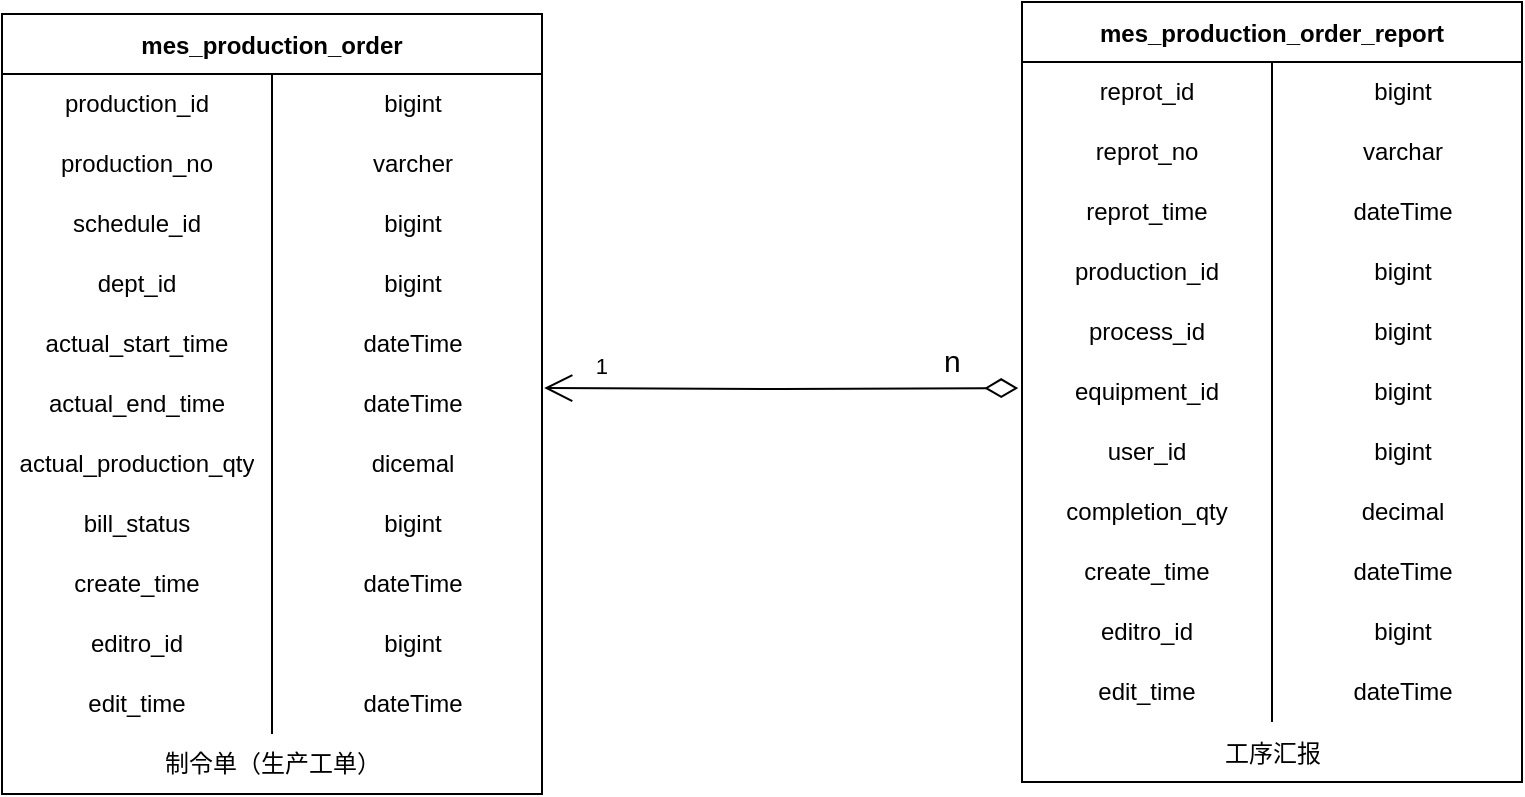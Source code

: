 <mxfile version="20.0.4" type="github">
  <diagram id="fy7ZwODoneq1_v7YV8ph" name="第 1 页">
    <mxGraphModel dx="1422" dy="786" grid="1" gridSize="10" guides="1" tooltips="1" connect="1" arrows="1" fold="1" page="1" pageScale="1" pageWidth="1654" pageHeight="2336" math="0" shadow="0">
      <root>
        <mxCell id="0" />
        <mxCell id="1" parent="0" />
        <mxCell id="3n4rUfWtmnFHEgng75o0-35" value="mes_production_order" style="shape=table;startSize=30;container=1;collapsible=0;childLayout=tableLayout;fixedRows=1;rowLines=0;fontStyle=1;" parent="1" vertex="1">
          <mxGeometry x="170" y="1130" width="270" height="390" as="geometry" />
        </mxCell>
        <mxCell id="3n4rUfWtmnFHEgng75o0-36" value="" style="shape=tableRow;horizontal=0;startSize=0;swimlaneHead=0;swimlaneBody=0;top=0;left=0;bottom=0;right=0;collapsible=0;dropTarget=0;fillColor=none;points=[[0,0.5],[1,0.5]];portConstraint=eastwest;" parent="3n4rUfWtmnFHEgng75o0-35" vertex="1">
          <mxGeometry y="30" width="270" height="30" as="geometry" />
        </mxCell>
        <mxCell id="3n4rUfWtmnFHEgng75o0-37" value="production_id" style="shape=partialRectangle;html=1;whiteSpace=wrap;connectable=0;fillColor=none;top=0;left=0;bottom=0;right=0;overflow=hidden;pointerEvents=1;" parent="3n4rUfWtmnFHEgng75o0-36" vertex="1">
          <mxGeometry width="135" height="30" as="geometry">
            <mxRectangle width="135" height="30" as="alternateBounds" />
          </mxGeometry>
        </mxCell>
        <mxCell id="3n4rUfWtmnFHEgng75o0-38" value="bigint" style="shape=partialRectangle;html=1;whiteSpace=wrap;connectable=0;fillColor=none;top=0;left=0;bottom=0;right=0;align=center;spacingLeft=6;overflow=hidden;" parent="3n4rUfWtmnFHEgng75o0-36" vertex="1">
          <mxGeometry x="135" width="135" height="30" as="geometry">
            <mxRectangle width="135" height="30" as="alternateBounds" />
          </mxGeometry>
        </mxCell>
        <mxCell id="3n4rUfWtmnFHEgng75o0-39" value="" style="shape=tableRow;horizontal=0;startSize=0;swimlaneHead=0;swimlaneBody=0;top=0;left=0;bottom=0;right=0;collapsible=0;dropTarget=0;fillColor=none;points=[[0,0.5],[1,0.5]];portConstraint=eastwest;" parent="3n4rUfWtmnFHEgng75o0-35" vertex="1">
          <mxGeometry y="60" width="270" height="30" as="geometry" />
        </mxCell>
        <mxCell id="3n4rUfWtmnFHEgng75o0-40" value="production_no" style="shape=partialRectangle;html=1;whiteSpace=wrap;connectable=0;fillColor=none;top=0;left=0;bottom=0;right=0;overflow=hidden;" parent="3n4rUfWtmnFHEgng75o0-39" vertex="1">
          <mxGeometry width="135" height="30" as="geometry">
            <mxRectangle width="135" height="30" as="alternateBounds" />
          </mxGeometry>
        </mxCell>
        <mxCell id="3n4rUfWtmnFHEgng75o0-41" value="varcher" style="shape=partialRectangle;html=1;whiteSpace=wrap;connectable=0;fillColor=none;top=0;left=0;bottom=0;right=0;align=center;spacingLeft=6;overflow=hidden;" parent="3n4rUfWtmnFHEgng75o0-39" vertex="1">
          <mxGeometry x="135" width="135" height="30" as="geometry">
            <mxRectangle width="135" height="30" as="alternateBounds" />
          </mxGeometry>
        </mxCell>
        <mxCell id="3n4rUfWtmnFHEgng75o0-42" value="" style="shape=tableRow;horizontal=0;startSize=0;swimlaneHead=0;swimlaneBody=0;top=0;left=0;bottom=0;right=0;collapsible=0;dropTarget=0;fillColor=none;points=[[0,0.5],[1,0.5]];portConstraint=eastwest;" parent="3n4rUfWtmnFHEgng75o0-35" vertex="1">
          <mxGeometry y="90" width="270" height="30" as="geometry" />
        </mxCell>
        <mxCell id="3n4rUfWtmnFHEgng75o0-43" value="schedule_id" style="shape=partialRectangle;html=1;whiteSpace=wrap;connectable=0;fillColor=none;top=0;left=0;bottom=0;right=0;overflow=hidden;" parent="3n4rUfWtmnFHEgng75o0-42" vertex="1">
          <mxGeometry width="135" height="30" as="geometry">
            <mxRectangle width="135" height="30" as="alternateBounds" />
          </mxGeometry>
        </mxCell>
        <mxCell id="3n4rUfWtmnFHEgng75o0-44" value="bigint" style="shape=partialRectangle;html=1;whiteSpace=wrap;connectable=0;fillColor=none;top=0;left=0;bottom=0;right=0;align=center;spacingLeft=6;overflow=hidden;" parent="3n4rUfWtmnFHEgng75o0-42" vertex="1">
          <mxGeometry x="135" width="135" height="30" as="geometry">
            <mxRectangle width="135" height="30" as="alternateBounds" />
          </mxGeometry>
        </mxCell>
        <mxCell id="3n4rUfWtmnFHEgng75o0-45" style="shape=tableRow;horizontal=0;startSize=0;swimlaneHead=0;swimlaneBody=0;top=0;left=0;bottom=0;right=0;collapsible=0;dropTarget=0;fillColor=none;points=[[0,0.5],[1,0.5]];portConstraint=eastwest;" parent="3n4rUfWtmnFHEgng75o0-35" vertex="1">
          <mxGeometry y="120" width="270" height="30" as="geometry" />
        </mxCell>
        <mxCell id="3n4rUfWtmnFHEgng75o0-46" value="dept_id" style="shape=partialRectangle;html=1;whiteSpace=wrap;connectable=0;fillColor=none;top=0;left=0;bottom=0;right=0;overflow=hidden;" parent="3n4rUfWtmnFHEgng75o0-45" vertex="1">
          <mxGeometry width="135" height="30" as="geometry">
            <mxRectangle width="135" height="30" as="alternateBounds" />
          </mxGeometry>
        </mxCell>
        <mxCell id="3n4rUfWtmnFHEgng75o0-47" value="bigint" style="shape=partialRectangle;html=1;whiteSpace=wrap;connectable=0;fillColor=none;top=0;left=0;bottom=0;right=0;align=center;spacingLeft=6;overflow=hidden;" parent="3n4rUfWtmnFHEgng75o0-45" vertex="1">
          <mxGeometry x="135" width="135" height="30" as="geometry">
            <mxRectangle width="135" height="30" as="alternateBounds" />
          </mxGeometry>
        </mxCell>
        <mxCell id="3n4rUfWtmnFHEgng75o0-48" style="shape=tableRow;horizontal=0;startSize=0;swimlaneHead=0;swimlaneBody=0;top=0;left=0;bottom=0;right=0;collapsible=0;dropTarget=0;fillColor=none;points=[[0,0.5],[1,0.5]];portConstraint=eastwest;" parent="3n4rUfWtmnFHEgng75o0-35" vertex="1">
          <mxGeometry y="150" width="270" height="30" as="geometry" />
        </mxCell>
        <mxCell id="3n4rUfWtmnFHEgng75o0-49" value="actual_start_time" style="shape=partialRectangle;html=1;whiteSpace=wrap;connectable=0;fillColor=none;top=0;left=0;bottom=0;right=0;overflow=hidden;" parent="3n4rUfWtmnFHEgng75o0-48" vertex="1">
          <mxGeometry width="135" height="30" as="geometry">
            <mxRectangle width="135" height="30" as="alternateBounds" />
          </mxGeometry>
        </mxCell>
        <mxCell id="3n4rUfWtmnFHEgng75o0-50" value="dateTime" style="shape=partialRectangle;html=1;whiteSpace=wrap;connectable=0;fillColor=none;top=0;left=0;bottom=0;right=0;align=center;spacingLeft=6;overflow=hidden;" parent="3n4rUfWtmnFHEgng75o0-48" vertex="1">
          <mxGeometry x="135" width="135" height="30" as="geometry">
            <mxRectangle width="135" height="30" as="alternateBounds" />
          </mxGeometry>
        </mxCell>
        <mxCell id="3n4rUfWtmnFHEgng75o0-51" style="shape=tableRow;horizontal=0;startSize=0;swimlaneHead=0;swimlaneBody=0;top=0;left=0;bottom=0;right=0;collapsible=0;dropTarget=0;fillColor=none;points=[[0,0.5],[1,0.5]];portConstraint=eastwest;" parent="3n4rUfWtmnFHEgng75o0-35" vertex="1">
          <mxGeometry y="180" width="270" height="30" as="geometry" />
        </mxCell>
        <mxCell id="3n4rUfWtmnFHEgng75o0-52" value="actual_end_time" style="shape=partialRectangle;html=1;whiteSpace=wrap;connectable=0;fillColor=none;top=0;left=0;bottom=0;right=0;overflow=hidden;" parent="3n4rUfWtmnFHEgng75o0-51" vertex="1">
          <mxGeometry width="135" height="30" as="geometry">
            <mxRectangle width="135" height="30" as="alternateBounds" />
          </mxGeometry>
        </mxCell>
        <mxCell id="3n4rUfWtmnFHEgng75o0-53" value="dateTime" style="shape=partialRectangle;html=1;whiteSpace=wrap;connectable=0;fillColor=none;top=0;left=0;bottom=0;right=0;align=center;spacingLeft=6;overflow=hidden;" parent="3n4rUfWtmnFHEgng75o0-51" vertex="1">
          <mxGeometry x="135" width="135" height="30" as="geometry">
            <mxRectangle width="135" height="30" as="alternateBounds" />
          </mxGeometry>
        </mxCell>
        <mxCell id="3n4rUfWtmnFHEgng75o0-54" style="shape=tableRow;horizontal=0;startSize=0;swimlaneHead=0;swimlaneBody=0;top=0;left=0;bottom=0;right=0;collapsible=0;dropTarget=0;fillColor=none;points=[[0,0.5],[1,0.5]];portConstraint=eastwest;" parent="3n4rUfWtmnFHEgng75o0-35" vertex="1">
          <mxGeometry y="210" width="270" height="30" as="geometry" />
        </mxCell>
        <mxCell id="3n4rUfWtmnFHEgng75o0-55" value="actual_production_qty" style="shape=partialRectangle;html=1;whiteSpace=wrap;connectable=0;fillColor=none;top=0;left=0;bottom=0;right=0;overflow=hidden;" parent="3n4rUfWtmnFHEgng75o0-54" vertex="1">
          <mxGeometry width="135" height="30" as="geometry">
            <mxRectangle width="135" height="30" as="alternateBounds" />
          </mxGeometry>
        </mxCell>
        <mxCell id="3n4rUfWtmnFHEgng75o0-56" value="dicemal" style="shape=partialRectangle;html=1;whiteSpace=wrap;connectable=0;fillColor=none;top=0;left=0;bottom=0;right=0;align=center;spacingLeft=6;overflow=hidden;" parent="3n4rUfWtmnFHEgng75o0-54" vertex="1">
          <mxGeometry x="135" width="135" height="30" as="geometry">
            <mxRectangle width="135" height="30" as="alternateBounds" />
          </mxGeometry>
        </mxCell>
        <mxCell id="3n4rUfWtmnFHEgng75o0-57" style="shape=tableRow;horizontal=0;startSize=0;swimlaneHead=0;swimlaneBody=0;top=0;left=0;bottom=0;right=0;collapsible=0;dropTarget=0;fillColor=none;points=[[0,0.5],[1,0.5]];portConstraint=eastwest;" parent="3n4rUfWtmnFHEgng75o0-35" vertex="1">
          <mxGeometry y="240" width="270" height="30" as="geometry" />
        </mxCell>
        <mxCell id="3n4rUfWtmnFHEgng75o0-58" value="bill_status" style="shape=partialRectangle;html=1;whiteSpace=wrap;connectable=0;fillColor=none;top=0;left=0;bottom=0;right=0;overflow=hidden;" parent="3n4rUfWtmnFHEgng75o0-57" vertex="1">
          <mxGeometry width="135" height="30" as="geometry">
            <mxRectangle width="135" height="30" as="alternateBounds" />
          </mxGeometry>
        </mxCell>
        <mxCell id="3n4rUfWtmnFHEgng75o0-59" value="bigint" style="shape=partialRectangle;html=1;whiteSpace=wrap;connectable=0;fillColor=none;top=0;left=0;bottom=0;right=0;align=center;spacingLeft=6;overflow=hidden;" parent="3n4rUfWtmnFHEgng75o0-57" vertex="1">
          <mxGeometry x="135" width="135" height="30" as="geometry">
            <mxRectangle width="135" height="30" as="alternateBounds" />
          </mxGeometry>
        </mxCell>
        <mxCell id="3n4rUfWtmnFHEgng75o0-60" style="shape=tableRow;horizontal=0;startSize=0;swimlaneHead=0;swimlaneBody=0;top=0;left=0;bottom=0;right=0;collapsible=0;dropTarget=0;fillColor=none;points=[[0,0.5],[1,0.5]];portConstraint=eastwest;" parent="3n4rUfWtmnFHEgng75o0-35" vertex="1">
          <mxGeometry y="270" width="270" height="30" as="geometry" />
        </mxCell>
        <mxCell id="3n4rUfWtmnFHEgng75o0-61" value="create_time" style="shape=partialRectangle;html=1;whiteSpace=wrap;connectable=0;fillColor=none;top=0;left=0;bottom=0;right=0;overflow=hidden;" parent="3n4rUfWtmnFHEgng75o0-60" vertex="1">
          <mxGeometry width="135" height="30" as="geometry">
            <mxRectangle width="135" height="30" as="alternateBounds" />
          </mxGeometry>
        </mxCell>
        <mxCell id="3n4rUfWtmnFHEgng75o0-62" value="dateTime" style="shape=partialRectangle;html=1;whiteSpace=wrap;connectable=0;fillColor=none;top=0;left=0;bottom=0;right=0;align=center;spacingLeft=6;overflow=hidden;" parent="3n4rUfWtmnFHEgng75o0-60" vertex="1">
          <mxGeometry x="135" width="135" height="30" as="geometry">
            <mxRectangle width="135" height="30" as="alternateBounds" />
          </mxGeometry>
        </mxCell>
        <mxCell id="3n4rUfWtmnFHEgng75o0-63" style="shape=tableRow;horizontal=0;startSize=0;swimlaneHead=0;swimlaneBody=0;top=0;left=0;bottom=0;right=0;collapsible=0;dropTarget=0;fillColor=none;points=[[0,0.5],[1,0.5]];portConstraint=eastwest;" parent="3n4rUfWtmnFHEgng75o0-35" vertex="1">
          <mxGeometry y="300" width="270" height="30" as="geometry" />
        </mxCell>
        <mxCell id="3n4rUfWtmnFHEgng75o0-64" value="editro_id" style="shape=partialRectangle;html=1;whiteSpace=wrap;connectable=0;fillColor=none;top=0;left=0;bottom=0;right=0;overflow=hidden;" parent="3n4rUfWtmnFHEgng75o0-63" vertex="1">
          <mxGeometry width="135" height="30" as="geometry">
            <mxRectangle width="135" height="30" as="alternateBounds" />
          </mxGeometry>
        </mxCell>
        <mxCell id="3n4rUfWtmnFHEgng75o0-65" value="bigint" style="shape=partialRectangle;html=1;whiteSpace=wrap;connectable=0;fillColor=none;top=0;left=0;bottom=0;right=0;align=center;spacingLeft=6;overflow=hidden;" parent="3n4rUfWtmnFHEgng75o0-63" vertex="1">
          <mxGeometry x="135" width="135" height="30" as="geometry">
            <mxRectangle width="135" height="30" as="alternateBounds" />
          </mxGeometry>
        </mxCell>
        <mxCell id="3n4rUfWtmnFHEgng75o0-66" style="shape=tableRow;horizontal=0;startSize=0;swimlaneHead=0;swimlaneBody=0;top=0;left=0;bottom=0;right=0;collapsible=0;dropTarget=0;fillColor=none;points=[[0,0.5],[1,0.5]];portConstraint=eastwest;" parent="3n4rUfWtmnFHEgng75o0-35" vertex="1">
          <mxGeometry y="330" width="270" height="30" as="geometry" />
        </mxCell>
        <mxCell id="3n4rUfWtmnFHEgng75o0-67" value="edit_time" style="shape=partialRectangle;html=1;whiteSpace=wrap;connectable=0;fillColor=none;top=0;left=0;bottom=0;right=0;overflow=hidden;" parent="3n4rUfWtmnFHEgng75o0-66" vertex="1">
          <mxGeometry width="135" height="30" as="geometry">
            <mxRectangle width="135" height="30" as="alternateBounds" />
          </mxGeometry>
        </mxCell>
        <mxCell id="3n4rUfWtmnFHEgng75o0-68" value="dateTime" style="shape=partialRectangle;html=1;whiteSpace=wrap;connectable=0;fillColor=none;top=0;left=0;bottom=0;right=0;align=center;spacingLeft=6;overflow=hidden;" parent="3n4rUfWtmnFHEgng75o0-66" vertex="1">
          <mxGeometry x="135" width="135" height="30" as="geometry">
            <mxRectangle width="135" height="30" as="alternateBounds" />
          </mxGeometry>
        </mxCell>
        <mxCell id="3n4rUfWtmnFHEgng75o0-69" value="制令单（生产工单）" style="text;html=1;align=center;verticalAlign=middle;resizable=0;points=[];autosize=1;strokeColor=none;fillColor=none;" parent="1" vertex="1">
          <mxGeometry x="240" y="1490" width="130" height="30" as="geometry" />
        </mxCell>
        <mxCell id="3n4rUfWtmnFHEgng75o0-111" value="" style="endArrow=open;html=1;endSize=12;startArrow=diamondThin;startSize=14;startFill=0;edgeStyle=orthogonalEdgeStyle;rounded=0;exitX=0.01;exitY=0.067;exitDx=0;exitDy=0;exitPerimeter=0;entryX=1.004;entryY=0.233;entryDx=0;entryDy=0;entryPerimeter=0;" parent="1" target="3n4rUfWtmnFHEgng75o0-51" edge="1">
          <mxGeometry relative="1" as="geometry">
            <mxPoint x="678.1" y="1317.01" as="sourcePoint" />
            <mxPoint x="665" y="1320" as="targetPoint" />
          </mxGeometry>
        </mxCell>
        <mxCell id="3n4rUfWtmnFHEgng75o0-112" value="n" style="edgeLabel;resizable=0;html=1;align=left;verticalAlign=top;fontSize=15;" parent="3n4rUfWtmnFHEgng75o0-111" connectable="0" vertex="1">
          <mxGeometry x="-1" relative="1" as="geometry">
            <mxPoint x="-39" y="-29" as="offset" />
          </mxGeometry>
        </mxCell>
        <mxCell id="3n4rUfWtmnFHEgng75o0-113" value="1" style="edgeLabel;resizable=0;html=1;align=right;verticalAlign=top;" parent="3n4rUfWtmnFHEgng75o0-111" connectable="0" vertex="1">
          <mxGeometry x="1" relative="1" as="geometry">
            <mxPoint x="32" y="-24" as="offset" />
          </mxGeometry>
        </mxCell>
        <mxCell id="3n4rUfWtmnFHEgng75o0-117" value="mes_production_order_report" style="shape=table;startSize=30;container=1;collapsible=0;childLayout=tableLayout;fixedRows=1;rowLines=0;fontStyle=1;" parent="1" vertex="1">
          <mxGeometry x="680" y="1124" width="250" height="390" as="geometry" />
        </mxCell>
        <mxCell id="3n4rUfWtmnFHEgng75o0-118" value="" style="shape=tableRow;horizontal=0;startSize=0;swimlaneHead=0;swimlaneBody=0;top=0;left=0;bottom=0;right=0;collapsible=0;dropTarget=0;fillColor=none;points=[[0,0.5],[1,0.5]];portConstraint=eastwest;" parent="3n4rUfWtmnFHEgng75o0-117" vertex="1">
          <mxGeometry y="30" width="250" height="30" as="geometry" />
        </mxCell>
        <mxCell id="3n4rUfWtmnFHEgng75o0-119" value="reprot_id" style="shape=partialRectangle;html=1;whiteSpace=wrap;connectable=0;fillColor=none;top=0;left=0;bottom=0;right=0;overflow=hidden;pointerEvents=1;" parent="3n4rUfWtmnFHEgng75o0-118" vertex="1">
          <mxGeometry width="125" height="30" as="geometry">
            <mxRectangle width="125" height="30" as="alternateBounds" />
          </mxGeometry>
        </mxCell>
        <mxCell id="3n4rUfWtmnFHEgng75o0-120" value="bigint" style="shape=partialRectangle;html=1;whiteSpace=wrap;connectable=0;fillColor=none;top=0;left=0;bottom=0;right=0;align=center;spacingLeft=6;overflow=hidden;" parent="3n4rUfWtmnFHEgng75o0-118" vertex="1">
          <mxGeometry x="125" width="125" height="30" as="geometry">
            <mxRectangle width="125" height="30" as="alternateBounds" />
          </mxGeometry>
        </mxCell>
        <mxCell id="3n4rUfWtmnFHEgng75o0-121" value="" style="shape=tableRow;horizontal=0;startSize=0;swimlaneHead=0;swimlaneBody=0;top=0;left=0;bottom=0;right=0;collapsible=0;dropTarget=0;fillColor=none;points=[[0,0.5],[1,0.5]];portConstraint=eastwest;" parent="3n4rUfWtmnFHEgng75o0-117" vertex="1">
          <mxGeometry y="60" width="250" height="30" as="geometry" />
        </mxCell>
        <mxCell id="3n4rUfWtmnFHEgng75o0-122" value="reprot_no" style="shape=partialRectangle;html=1;whiteSpace=wrap;connectable=0;fillColor=none;top=0;left=0;bottom=0;right=0;overflow=hidden;" parent="3n4rUfWtmnFHEgng75o0-121" vertex="1">
          <mxGeometry width="125" height="30" as="geometry">
            <mxRectangle width="125" height="30" as="alternateBounds" />
          </mxGeometry>
        </mxCell>
        <mxCell id="3n4rUfWtmnFHEgng75o0-123" value="varchar" style="shape=partialRectangle;html=1;whiteSpace=wrap;connectable=0;fillColor=none;top=0;left=0;bottom=0;right=0;align=center;spacingLeft=6;overflow=hidden;" parent="3n4rUfWtmnFHEgng75o0-121" vertex="1">
          <mxGeometry x="125" width="125" height="30" as="geometry">
            <mxRectangle width="125" height="30" as="alternateBounds" />
          </mxGeometry>
        </mxCell>
        <mxCell id="3n4rUfWtmnFHEgng75o0-149" style="shape=tableRow;horizontal=0;startSize=0;swimlaneHead=0;swimlaneBody=0;top=0;left=0;bottom=0;right=0;collapsible=0;dropTarget=0;fillColor=none;points=[[0,0.5],[1,0.5]];portConstraint=eastwest;" parent="3n4rUfWtmnFHEgng75o0-117" vertex="1">
          <mxGeometry y="90" width="250" height="30" as="geometry" />
        </mxCell>
        <mxCell id="3n4rUfWtmnFHEgng75o0-150" value="reprot_time" style="shape=partialRectangle;html=1;whiteSpace=wrap;connectable=0;fillColor=none;top=0;left=0;bottom=0;right=0;overflow=hidden;" parent="3n4rUfWtmnFHEgng75o0-149" vertex="1">
          <mxGeometry width="125" height="30" as="geometry">
            <mxRectangle width="125" height="30" as="alternateBounds" />
          </mxGeometry>
        </mxCell>
        <mxCell id="3n4rUfWtmnFHEgng75o0-151" value="dateTime" style="shape=partialRectangle;html=1;whiteSpace=wrap;connectable=0;fillColor=none;top=0;left=0;bottom=0;right=0;align=center;spacingLeft=6;overflow=hidden;" parent="3n4rUfWtmnFHEgng75o0-149" vertex="1">
          <mxGeometry x="125" width="125" height="30" as="geometry">
            <mxRectangle width="125" height="30" as="alternateBounds" />
          </mxGeometry>
        </mxCell>
        <mxCell id="3n4rUfWtmnFHEgng75o0-124" value="" style="shape=tableRow;horizontal=0;startSize=0;swimlaneHead=0;swimlaneBody=0;top=0;left=0;bottom=0;right=0;collapsible=0;dropTarget=0;fillColor=none;points=[[0,0.5],[1,0.5]];portConstraint=eastwest;" parent="3n4rUfWtmnFHEgng75o0-117" vertex="1">
          <mxGeometry y="120" width="250" height="30" as="geometry" />
        </mxCell>
        <mxCell id="3n4rUfWtmnFHEgng75o0-125" value="production_id" style="shape=partialRectangle;html=1;whiteSpace=wrap;connectable=0;fillColor=none;top=0;left=0;bottom=0;right=0;overflow=hidden;" parent="3n4rUfWtmnFHEgng75o0-124" vertex="1">
          <mxGeometry width="125" height="30" as="geometry">
            <mxRectangle width="125" height="30" as="alternateBounds" />
          </mxGeometry>
        </mxCell>
        <mxCell id="3n4rUfWtmnFHEgng75o0-126" value="bigint" style="shape=partialRectangle;html=1;whiteSpace=wrap;connectable=0;fillColor=none;top=0;left=0;bottom=0;right=0;align=center;spacingLeft=6;overflow=hidden;" parent="3n4rUfWtmnFHEgng75o0-124" vertex="1">
          <mxGeometry x="125" width="125" height="30" as="geometry">
            <mxRectangle width="125" height="30" as="alternateBounds" />
          </mxGeometry>
        </mxCell>
        <mxCell id="3n4rUfWtmnFHEgng75o0-127" style="shape=tableRow;horizontal=0;startSize=0;swimlaneHead=0;swimlaneBody=0;top=0;left=0;bottom=0;right=0;collapsible=0;dropTarget=0;fillColor=none;points=[[0,0.5],[1,0.5]];portConstraint=eastwest;" parent="3n4rUfWtmnFHEgng75o0-117" vertex="1">
          <mxGeometry y="150" width="250" height="30" as="geometry" />
        </mxCell>
        <mxCell id="3n4rUfWtmnFHEgng75o0-128" value="process_id" style="shape=partialRectangle;html=1;whiteSpace=wrap;connectable=0;fillColor=none;top=0;left=0;bottom=0;right=0;overflow=hidden;" parent="3n4rUfWtmnFHEgng75o0-127" vertex="1">
          <mxGeometry width="125" height="30" as="geometry">
            <mxRectangle width="125" height="30" as="alternateBounds" />
          </mxGeometry>
        </mxCell>
        <mxCell id="3n4rUfWtmnFHEgng75o0-129" value="bigint" style="shape=partialRectangle;html=1;whiteSpace=wrap;connectable=0;fillColor=none;top=0;left=0;bottom=0;right=0;align=center;spacingLeft=6;overflow=hidden;" parent="3n4rUfWtmnFHEgng75o0-127" vertex="1">
          <mxGeometry x="125" width="125" height="30" as="geometry">
            <mxRectangle width="125" height="30" as="alternateBounds" />
          </mxGeometry>
        </mxCell>
        <mxCell id="3n4rUfWtmnFHEgng75o0-130" style="shape=tableRow;horizontal=0;startSize=0;swimlaneHead=0;swimlaneBody=0;top=0;left=0;bottom=0;right=0;collapsible=0;dropTarget=0;fillColor=none;points=[[0,0.5],[1,0.5]];portConstraint=eastwest;" parent="3n4rUfWtmnFHEgng75o0-117" vertex="1">
          <mxGeometry y="180" width="250" height="30" as="geometry" />
        </mxCell>
        <mxCell id="3n4rUfWtmnFHEgng75o0-131" value="equipment_id" style="shape=partialRectangle;html=1;whiteSpace=wrap;connectable=0;fillColor=none;top=0;left=0;bottom=0;right=0;overflow=hidden;" parent="3n4rUfWtmnFHEgng75o0-130" vertex="1">
          <mxGeometry width="125" height="30" as="geometry">
            <mxRectangle width="125" height="30" as="alternateBounds" />
          </mxGeometry>
        </mxCell>
        <mxCell id="3n4rUfWtmnFHEgng75o0-132" value="bigint" style="shape=partialRectangle;html=1;whiteSpace=wrap;connectable=0;fillColor=none;top=0;left=0;bottom=0;right=0;align=center;spacingLeft=6;overflow=hidden;" parent="3n4rUfWtmnFHEgng75o0-130" vertex="1">
          <mxGeometry x="125" width="125" height="30" as="geometry">
            <mxRectangle width="125" height="30" as="alternateBounds" />
          </mxGeometry>
        </mxCell>
        <mxCell id="3n4rUfWtmnFHEgng75o0-133" style="shape=tableRow;horizontal=0;startSize=0;swimlaneHead=0;swimlaneBody=0;top=0;left=0;bottom=0;right=0;collapsible=0;dropTarget=0;fillColor=none;points=[[0,0.5],[1,0.5]];portConstraint=eastwest;" parent="3n4rUfWtmnFHEgng75o0-117" vertex="1">
          <mxGeometry y="210" width="250" height="30" as="geometry" />
        </mxCell>
        <mxCell id="3n4rUfWtmnFHEgng75o0-134" value="user_id" style="shape=partialRectangle;html=1;whiteSpace=wrap;connectable=0;fillColor=none;top=0;left=0;bottom=0;right=0;overflow=hidden;" parent="3n4rUfWtmnFHEgng75o0-133" vertex="1">
          <mxGeometry width="125" height="30" as="geometry">
            <mxRectangle width="125" height="30" as="alternateBounds" />
          </mxGeometry>
        </mxCell>
        <mxCell id="3n4rUfWtmnFHEgng75o0-135" value="bigint" style="shape=partialRectangle;html=1;whiteSpace=wrap;connectable=0;fillColor=none;top=0;left=0;bottom=0;right=0;align=center;spacingLeft=6;overflow=hidden;" parent="3n4rUfWtmnFHEgng75o0-133" vertex="1">
          <mxGeometry x="125" width="125" height="30" as="geometry">
            <mxRectangle width="125" height="30" as="alternateBounds" />
          </mxGeometry>
        </mxCell>
        <mxCell id="3n4rUfWtmnFHEgng75o0-146" style="shape=tableRow;horizontal=0;startSize=0;swimlaneHead=0;swimlaneBody=0;top=0;left=0;bottom=0;right=0;collapsible=0;dropTarget=0;fillColor=none;points=[[0,0.5],[1,0.5]];portConstraint=eastwest;" parent="3n4rUfWtmnFHEgng75o0-117" vertex="1">
          <mxGeometry y="240" width="250" height="30" as="geometry" />
        </mxCell>
        <mxCell id="3n4rUfWtmnFHEgng75o0-147" value="completion_qty" style="shape=partialRectangle;html=1;whiteSpace=wrap;connectable=0;fillColor=none;top=0;left=0;bottom=0;right=0;overflow=hidden;" parent="3n4rUfWtmnFHEgng75o0-146" vertex="1">
          <mxGeometry width="125" height="30" as="geometry">
            <mxRectangle width="125" height="30" as="alternateBounds" />
          </mxGeometry>
        </mxCell>
        <mxCell id="3n4rUfWtmnFHEgng75o0-148" value="decimal" style="shape=partialRectangle;html=1;whiteSpace=wrap;connectable=0;fillColor=none;top=0;left=0;bottom=0;right=0;align=center;spacingLeft=6;overflow=hidden;" parent="3n4rUfWtmnFHEgng75o0-146" vertex="1">
          <mxGeometry x="125" width="125" height="30" as="geometry">
            <mxRectangle width="125" height="30" as="alternateBounds" />
          </mxGeometry>
        </mxCell>
        <mxCell id="3n4rUfWtmnFHEgng75o0-136" style="shape=tableRow;horizontal=0;startSize=0;swimlaneHead=0;swimlaneBody=0;top=0;left=0;bottom=0;right=0;collapsible=0;dropTarget=0;fillColor=none;points=[[0,0.5],[1,0.5]];portConstraint=eastwest;" parent="3n4rUfWtmnFHEgng75o0-117" vertex="1">
          <mxGeometry y="270" width="250" height="30" as="geometry" />
        </mxCell>
        <mxCell id="3n4rUfWtmnFHEgng75o0-137" value="create_time" style="shape=partialRectangle;html=1;whiteSpace=wrap;connectable=0;fillColor=none;top=0;left=0;bottom=0;right=0;overflow=hidden;" parent="3n4rUfWtmnFHEgng75o0-136" vertex="1">
          <mxGeometry width="125" height="30" as="geometry">
            <mxRectangle width="125" height="30" as="alternateBounds" />
          </mxGeometry>
        </mxCell>
        <mxCell id="3n4rUfWtmnFHEgng75o0-138" value="dateTime" style="shape=partialRectangle;html=1;whiteSpace=wrap;connectable=0;fillColor=none;top=0;left=0;bottom=0;right=0;align=center;spacingLeft=6;overflow=hidden;" parent="3n4rUfWtmnFHEgng75o0-136" vertex="1">
          <mxGeometry x="125" width="125" height="30" as="geometry">
            <mxRectangle width="125" height="30" as="alternateBounds" />
          </mxGeometry>
        </mxCell>
        <mxCell id="3n4rUfWtmnFHEgng75o0-139" style="shape=tableRow;horizontal=0;startSize=0;swimlaneHead=0;swimlaneBody=0;top=0;left=0;bottom=0;right=0;collapsible=0;dropTarget=0;fillColor=none;points=[[0,0.5],[1,0.5]];portConstraint=eastwest;" parent="3n4rUfWtmnFHEgng75o0-117" vertex="1">
          <mxGeometry y="300" width="250" height="30" as="geometry" />
        </mxCell>
        <mxCell id="3n4rUfWtmnFHEgng75o0-140" value="editro_id" style="shape=partialRectangle;html=1;whiteSpace=wrap;connectable=0;fillColor=none;top=0;left=0;bottom=0;right=0;overflow=hidden;" parent="3n4rUfWtmnFHEgng75o0-139" vertex="1">
          <mxGeometry width="125" height="30" as="geometry">
            <mxRectangle width="125" height="30" as="alternateBounds" />
          </mxGeometry>
        </mxCell>
        <mxCell id="3n4rUfWtmnFHEgng75o0-141" value="bigint" style="shape=partialRectangle;html=1;whiteSpace=wrap;connectable=0;fillColor=none;top=0;left=0;bottom=0;right=0;align=center;spacingLeft=6;overflow=hidden;" parent="3n4rUfWtmnFHEgng75o0-139" vertex="1">
          <mxGeometry x="125" width="125" height="30" as="geometry">
            <mxRectangle width="125" height="30" as="alternateBounds" />
          </mxGeometry>
        </mxCell>
        <mxCell id="3n4rUfWtmnFHEgng75o0-142" style="shape=tableRow;horizontal=0;startSize=0;swimlaneHead=0;swimlaneBody=0;top=0;left=0;bottom=0;right=0;collapsible=0;dropTarget=0;fillColor=none;points=[[0,0.5],[1,0.5]];portConstraint=eastwest;" parent="3n4rUfWtmnFHEgng75o0-117" vertex="1">
          <mxGeometry y="330" width="250" height="30" as="geometry" />
        </mxCell>
        <mxCell id="3n4rUfWtmnFHEgng75o0-143" value="edit_time" style="shape=partialRectangle;html=1;whiteSpace=wrap;connectable=0;fillColor=none;top=0;left=0;bottom=0;right=0;overflow=hidden;" parent="3n4rUfWtmnFHEgng75o0-142" vertex="1">
          <mxGeometry width="125" height="30" as="geometry">
            <mxRectangle width="125" height="30" as="alternateBounds" />
          </mxGeometry>
        </mxCell>
        <mxCell id="3n4rUfWtmnFHEgng75o0-144" value="dateTime" style="shape=partialRectangle;html=1;whiteSpace=wrap;connectable=0;fillColor=none;top=0;left=0;bottom=0;right=0;align=center;spacingLeft=6;overflow=hidden;" parent="3n4rUfWtmnFHEgng75o0-142" vertex="1">
          <mxGeometry x="125" width="125" height="30" as="geometry">
            <mxRectangle width="125" height="30" as="alternateBounds" />
          </mxGeometry>
        </mxCell>
        <mxCell id="3n4rUfWtmnFHEgng75o0-145" value="工序汇报" style="text;html=1;align=center;verticalAlign=middle;resizable=0;points=[];autosize=1;strokeColor=none;fillColor=none;" parent="1" vertex="1">
          <mxGeometry x="770" y="1485" width="70" height="30" as="geometry" />
        </mxCell>
      </root>
    </mxGraphModel>
  </diagram>
</mxfile>
